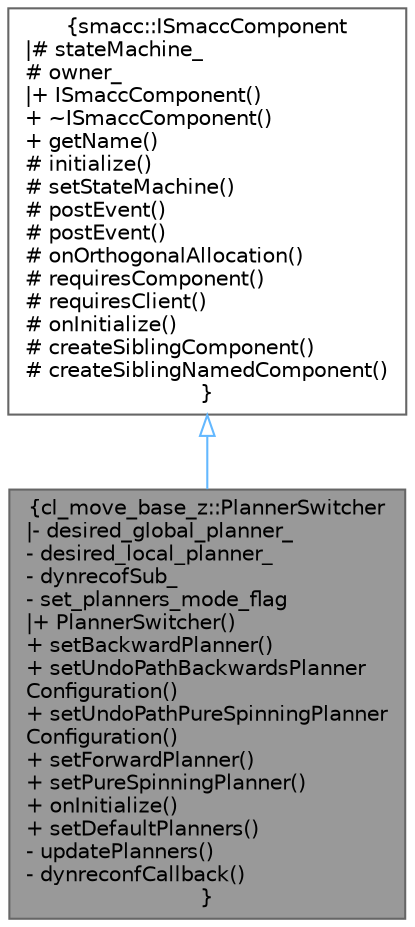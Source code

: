 digraph "cl_move_base_z::PlannerSwitcher"
{
 // LATEX_PDF_SIZE
  bgcolor="transparent";
  edge [fontname=Helvetica,fontsize=10,labelfontname=Helvetica,labelfontsize=10];
  node [fontname=Helvetica,fontsize=10,shape=box,height=0.2,width=0.4];
  Node1 [label="{cl_move_base_z::PlannerSwitcher\n|- desired_global_planner_\l- desired_local_planner_\l- dynrecofSub_\l- set_planners_mode_flag\l|+ PlannerSwitcher()\l+ setBackwardPlanner()\l+ setUndoPathBackwardsPlanner\lConfiguration()\l+ setUndoPathPureSpinningPlanner\lConfiguration()\l+ setForwardPlanner()\l+ setPureSpinningPlanner()\l+ onInitialize()\l+ setDefaultPlanners()\l- updatePlanners()\l- dynreconfCallback()\l}",height=0.2,width=0.4,color="gray40", fillcolor="grey60", style="filled", fontcolor="black",tooltip=" "];
  Node2 -> Node1 [dir="back",color="steelblue1",style="solid",arrowtail="onormal"];
  Node2 [label="{smacc::ISmaccComponent\n|# stateMachine_\l# owner_\l|+ ISmaccComponent()\l+ ~ISmaccComponent()\l+ getName()\l# initialize()\l# setStateMachine()\l# postEvent()\l# postEvent()\l# onOrthogonalAllocation()\l# requiresComponent()\l# requiresClient()\l# onInitialize()\l# createSiblingComponent()\l# createSiblingNamedComponent()\l}",height=0.2,width=0.4,color="gray40", fillcolor="white", style="filled",URL="$classsmacc_1_1ISmaccComponent.html",tooltip=" "];
}
